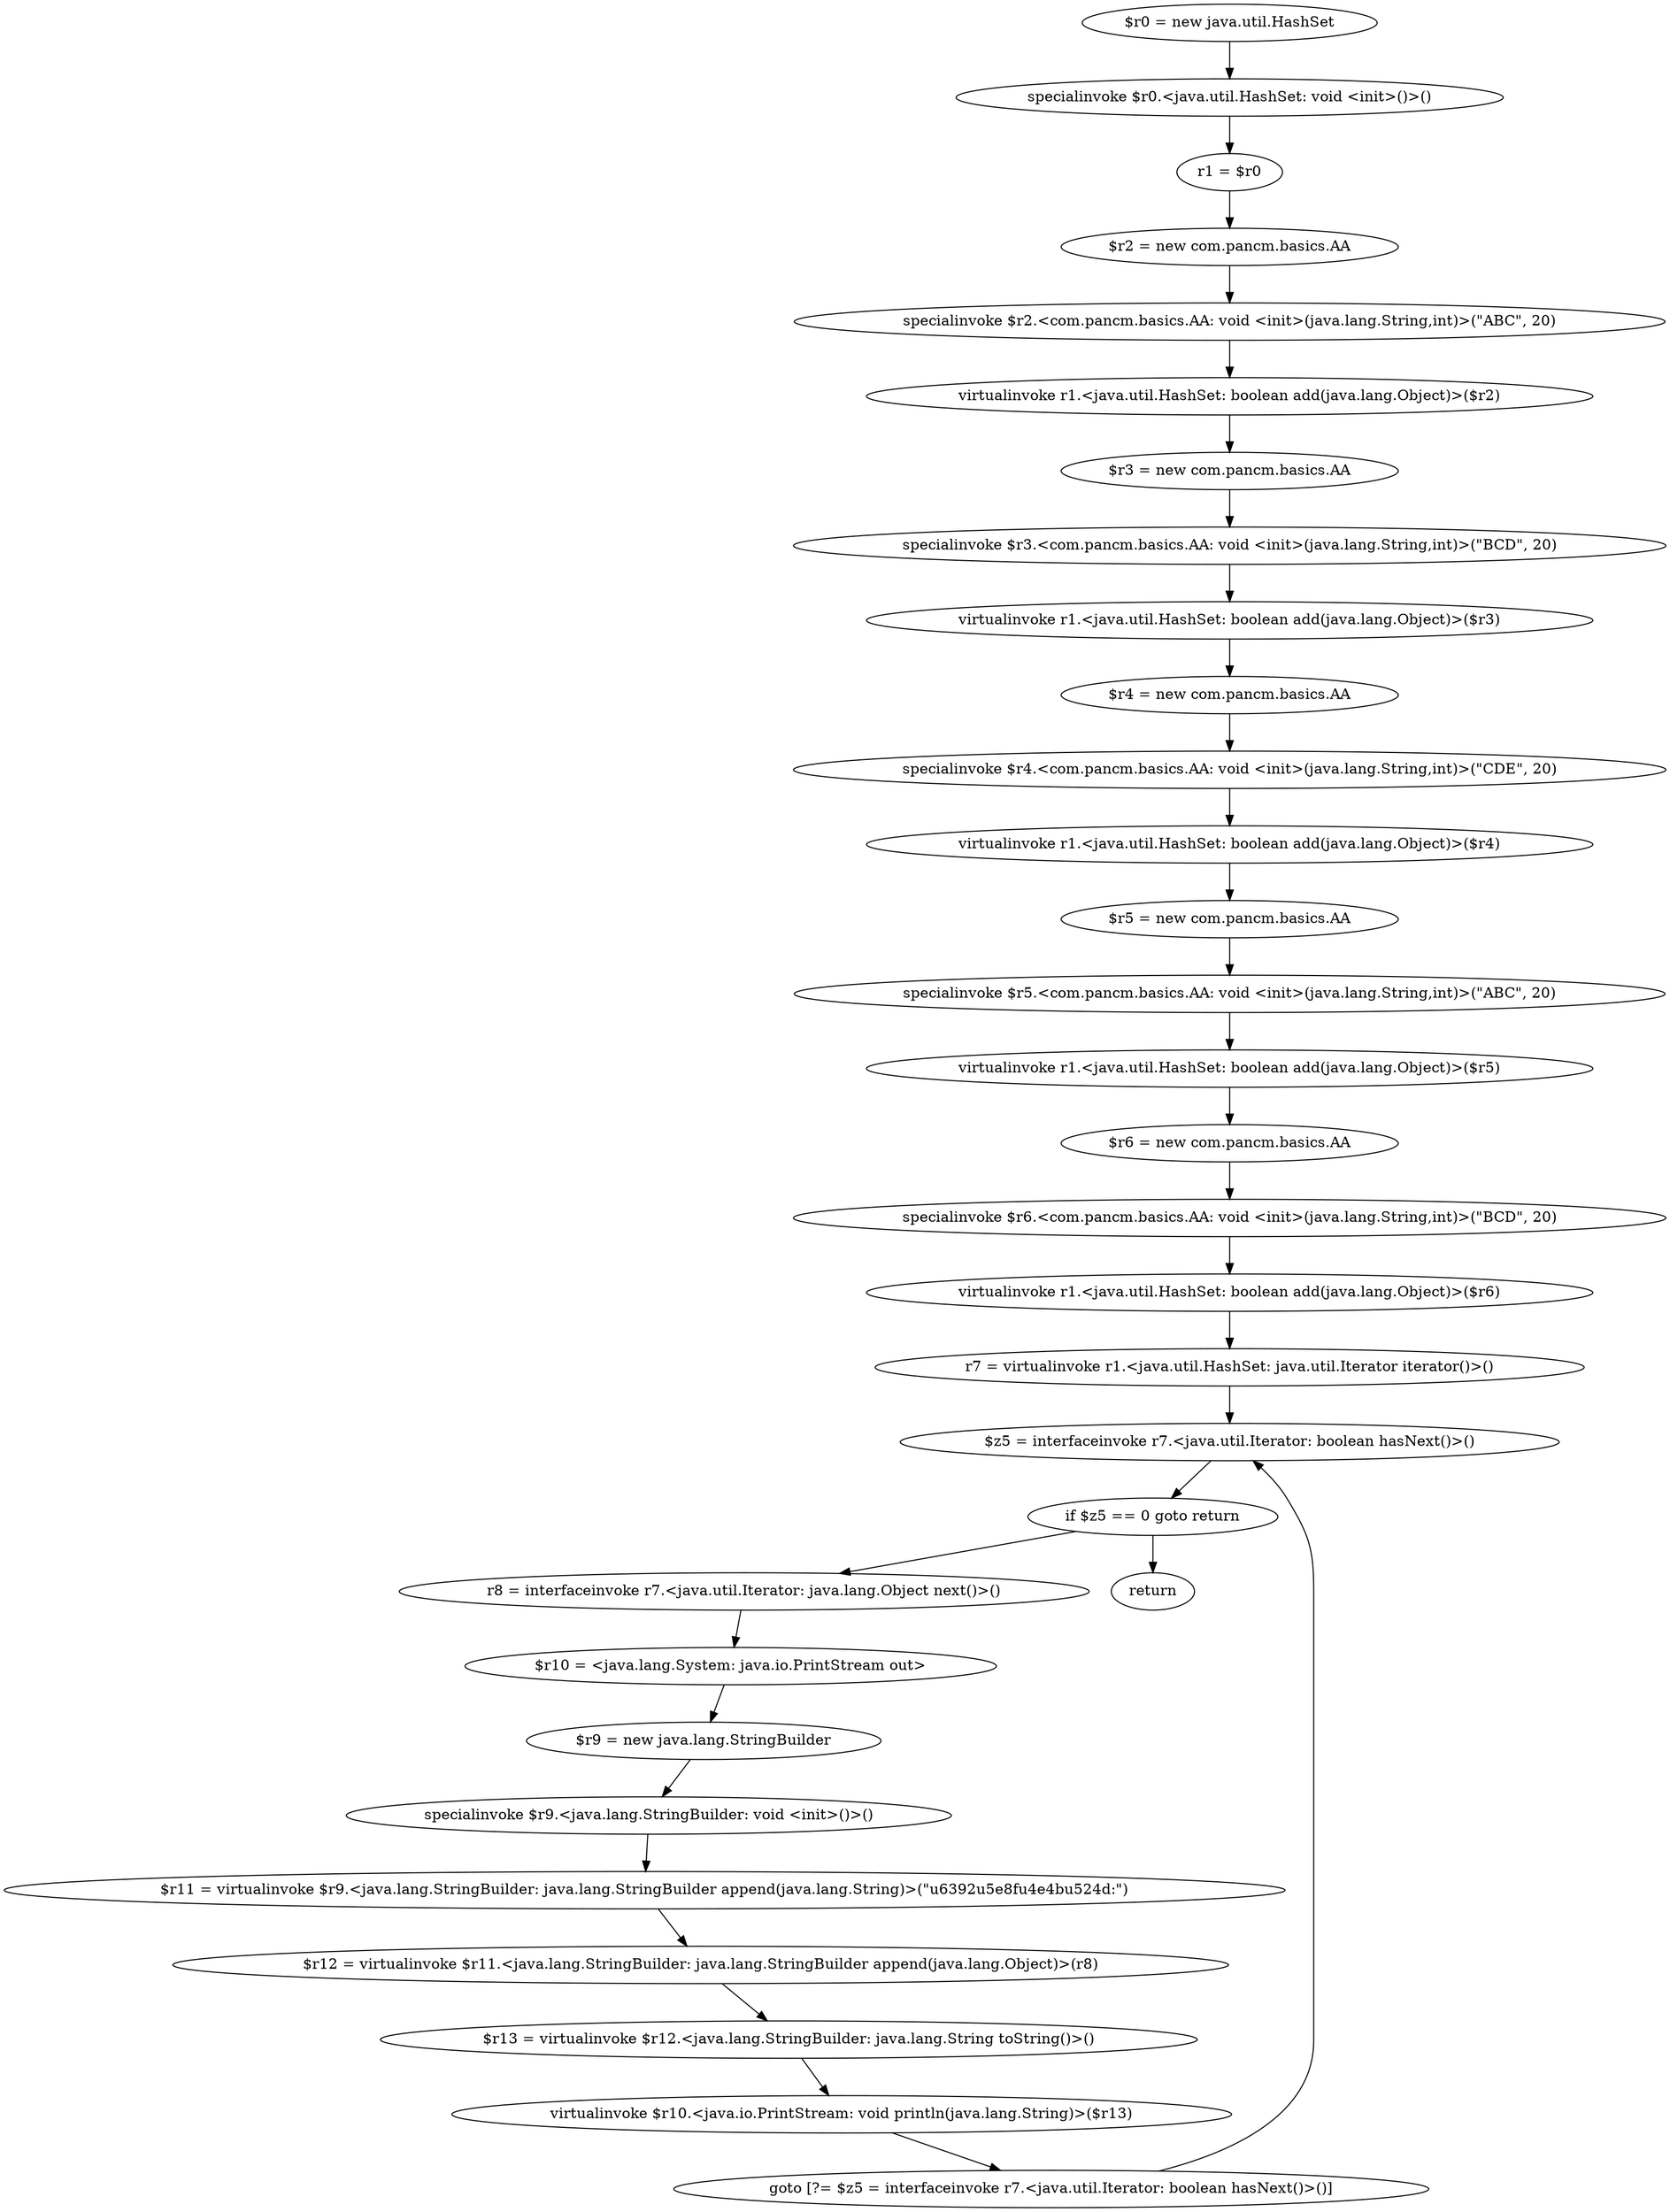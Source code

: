 digraph "unitGraph" {
    "$r0 = new java.util.HashSet"
    "specialinvoke $r0.<java.util.HashSet: void <init>()>()"
    "r1 = $r0"
    "$r2 = new com.pancm.basics.AA"
    "specialinvoke $r2.<com.pancm.basics.AA: void <init>(java.lang.String,int)>(\"ABC\", 20)"
    "virtualinvoke r1.<java.util.HashSet: boolean add(java.lang.Object)>($r2)"
    "$r3 = new com.pancm.basics.AA"
    "specialinvoke $r3.<com.pancm.basics.AA: void <init>(java.lang.String,int)>(\"BCD\", 20)"
    "virtualinvoke r1.<java.util.HashSet: boolean add(java.lang.Object)>($r3)"
    "$r4 = new com.pancm.basics.AA"
    "specialinvoke $r4.<com.pancm.basics.AA: void <init>(java.lang.String,int)>(\"CDE\", 20)"
    "virtualinvoke r1.<java.util.HashSet: boolean add(java.lang.Object)>($r4)"
    "$r5 = new com.pancm.basics.AA"
    "specialinvoke $r5.<com.pancm.basics.AA: void <init>(java.lang.String,int)>(\"ABC\", 20)"
    "virtualinvoke r1.<java.util.HashSet: boolean add(java.lang.Object)>($r5)"
    "$r6 = new com.pancm.basics.AA"
    "specialinvoke $r6.<com.pancm.basics.AA: void <init>(java.lang.String,int)>(\"BCD\", 20)"
    "virtualinvoke r1.<java.util.HashSet: boolean add(java.lang.Object)>($r6)"
    "r7 = virtualinvoke r1.<java.util.HashSet: java.util.Iterator iterator()>()"
    "$z5 = interfaceinvoke r7.<java.util.Iterator: boolean hasNext()>()"
    "if $z5 == 0 goto return"
    "r8 = interfaceinvoke r7.<java.util.Iterator: java.lang.Object next()>()"
    "$r10 = <java.lang.System: java.io.PrintStream out>"
    "$r9 = new java.lang.StringBuilder"
    "specialinvoke $r9.<java.lang.StringBuilder: void <init>()>()"
    "$r11 = virtualinvoke $r9.<java.lang.StringBuilder: java.lang.StringBuilder append(java.lang.String)>(\"\u6392\u5e8f\u4e4b\u524d:\")"
    "$r12 = virtualinvoke $r11.<java.lang.StringBuilder: java.lang.StringBuilder append(java.lang.Object)>(r8)"
    "$r13 = virtualinvoke $r12.<java.lang.StringBuilder: java.lang.String toString()>()"
    "virtualinvoke $r10.<java.io.PrintStream: void println(java.lang.String)>($r13)"
    "goto [?= $z5 = interfaceinvoke r7.<java.util.Iterator: boolean hasNext()>()]"
    "return"
    "$r0 = new java.util.HashSet"->"specialinvoke $r0.<java.util.HashSet: void <init>()>()";
    "specialinvoke $r0.<java.util.HashSet: void <init>()>()"->"r1 = $r0";
    "r1 = $r0"->"$r2 = new com.pancm.basics.AA";
    "$r2 = new com.pancm.basics.AA"->"specialinvoke $r2.<com.pancm.basics.AA: void <init>(java.lang.String,int)>(\"ABC\", 20)";
    "specialinvoke $r2.<com.pancm.basics.AA: void <init>(java.lang.String,int)>(\"ABC\", 20)"->"virtualinvoke r1.<java.util.HashSet: boolean add(java.lang.Object)>($r2)";
    "virtualinvoke r1.<java.util.HashSet: boolean add(java.lang.Object)>($r2)"->"$r3 = new com.pancm.basics.AA";
    "$r3 = new com.pancm.basics.AA"->"specialinvoke $r3.<com.pancm.basics.AA: void <init>(java.lang.String,int)>(\"BCD\", 20)";
    "specialinvoke $r3.<com.pancm.basics.AA: void <init>(java.lang.String,int)>(\"BCD\", 20)"->"virtualinvoke r1.<java.util.HashSet: boolean add(java.lang.Object)>($r3)";
    "virtualinvoke r1.<java.util.HashSet: boolean add(java.lang.Object)>($r3)"->"$r4 = new com.pancm.basics.AA";
    "$r4 = new com.pancm.basics.AA"->"specialinvoke $r4.<com.pancm.basics.AA: void <init>(java.lang.String,int)>(\"CDE\", 20)";
    "specialinvoke $r4.<com.pancm.basics.AA: void <init>(java.lang.String,int)>(\"CDE\", 20)"->"virtualinvoke r1.<java.util.HashSet: boolean add(java.lang.Object)>($r4)";
    "virtualinvoke r1.<java.util.HashSet: boolean add(java.lang.Object)>($r4)"->"$r5 = new com.pancm.basics.AA";
    "$r5 = new com.pancm.basics.AA"->"specialinvoke $r5.<com.pancm.basics.AA: void <init>(java.lang.String,int)>(\"ABC\", 20)";
    "specialinvoke $r5.<com.pancm.basics.AA: void <init>(java.lang.String,int)>(\"ABC\", 20)"->"virtualinvoke r1.<java.util.HashSet: boolean add(java.lang.Object)>($r5)";
    "virtualinvoke r1.<java.util.HashSet: boolean add(java.lang.Object)>($r5)"->"$r6 = new com.pancm.basics.AA";
    "$r6 = new com.pancm.basics.AA"->"specialinvoke $r6.<com.pancm.basics.AA: void <init>(java.lang.String,int)>(\"BCD\", 20)";
    "specialinvoke $r6.<com.pancm.basics.AA: void <init>(java.lang.String,int)>(\"BCD\", 20)"->"virtualinvoke r1.<java.util.HashSet: boolean add(java.lang.Object)>($r6)";
    "virtualinvoke r1.<java.util.HashSet: boolean add(java.lang.Object)>($r6)"->"r7 = virtualinvoke r1.<java.util.HashSet: java.util.Iterator iterator()>()";
    "r7 = virtualinvoke r1.<java.util.HashSet: java.util.Iterator iterator()>()"->"$z5 = interfaceinvoke r7.<java.util.Iterator: boolean hasNext()>()";
    "$z5 = interfaceinvoke r7.<java.util.Iterator: boolean hasNext()>()"->"if $z5 == 0 goto return";
    "if $z5 == 0 goto return"->"r8 = interfaceinvoke r7.<java.util.Iterator: java.lang.Object next()>()";
    "if $z5 == 0 goto return"->"return";
    "r8 = interfaceinvoke r7.<java.util.Iterator: java.lang.Object next()>()"->"$r10 = <java.lang.System: java.io.PrintStream out>";
    "$r10 = <java.lang.System: java.io.PrintStream out>"->"$r9 = new java.lang.StringBuilder";
    "$r9 = new java.lang.StringBuilder"->"specialinvoke $r9.<java.lang.StringBuilder: void <init>()>()";
    "specialinvoke $r9.<java.lang.StringBuilder: void <init>()>()"->"$r11 = virtualinvoke $r9.<java.lang.StringBuilder: java.lang.StringBuilder append(java.lang.String)>(\"\u6392\u5e8f\u4e4b\u524d:\")";
    "$r11 = virtualinvoke $r9.<java.lang.StringBuilder: java.lang.StringBuilder append(java.lang.String)>(\"\u6392\u5e8f\u4e4b\u524d:\")"->"$r12 = virtualinvoke $r11.<java.lang.StringBuilder: java.lang.StringBuilder append(java.lang.Object)>(r8)";
    "$r12 = virtualinvoke $r11.<java.lang.StringBuilder: java.lang.StringBuilder append(java.lang.Object)>(r8)"->"$r13 = virtualinvoke $r12.<java.lang.StringBuilder: java.lang.String toString()>()";
    "$r13 = virtualinvoke $r12.<java.lang.StringBuilder: java.lang.String toString()>()"->"virtualinvoke $r10.<java.io.PrintStream: void println(java.lang.String)>($r13)";
    "virtualinvoke $r10.<java.io.PrintStream: void println(java.lang.String)>($r13)"->"goto [?= $z5 = interfaceinvoke r7.<java.util.Iterator: boolean hasNext()>()]";
    "goto [?= $z5 = interfaceinvoke r7.<java.util.Iterator: boolean hasNext()>()]"->"$z5 = interfaceinvoke r7.<java.util.Iterator: boolean hasNext()>()";
}
